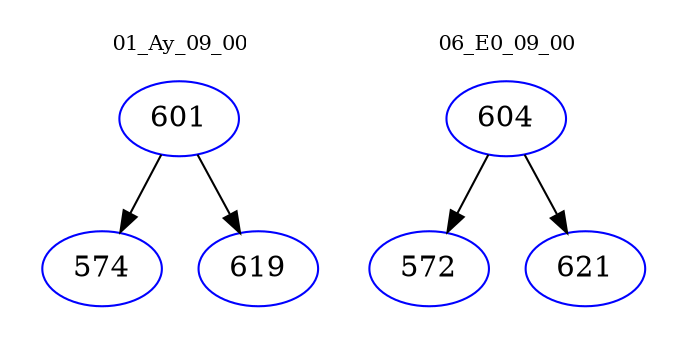digraph{
subgraph cluster_0 {
color = white
label = "01_Ay_09_00";
fontsize=10;
T0_601 [label="601", color="blue"]
T0_601 -> T0_574 [color="black"]
T0_574 [label="574", color="blue"]
T0_601 -> T0_619 [color="black"]
T0_619 [label="619", color="blue"]
}
subgraph cluster_1 {
color = white
label = "06_E0_09_00";
fontsize=10;
T1_604 [label="604", color="blue"]
T1_604 -> T1_572 [color="black"]
T1_572 [label="572", color="blue"]
T1_604 -> T1_621 [color="black"]
T1_621 [label="621", color="blue"]
}
}
